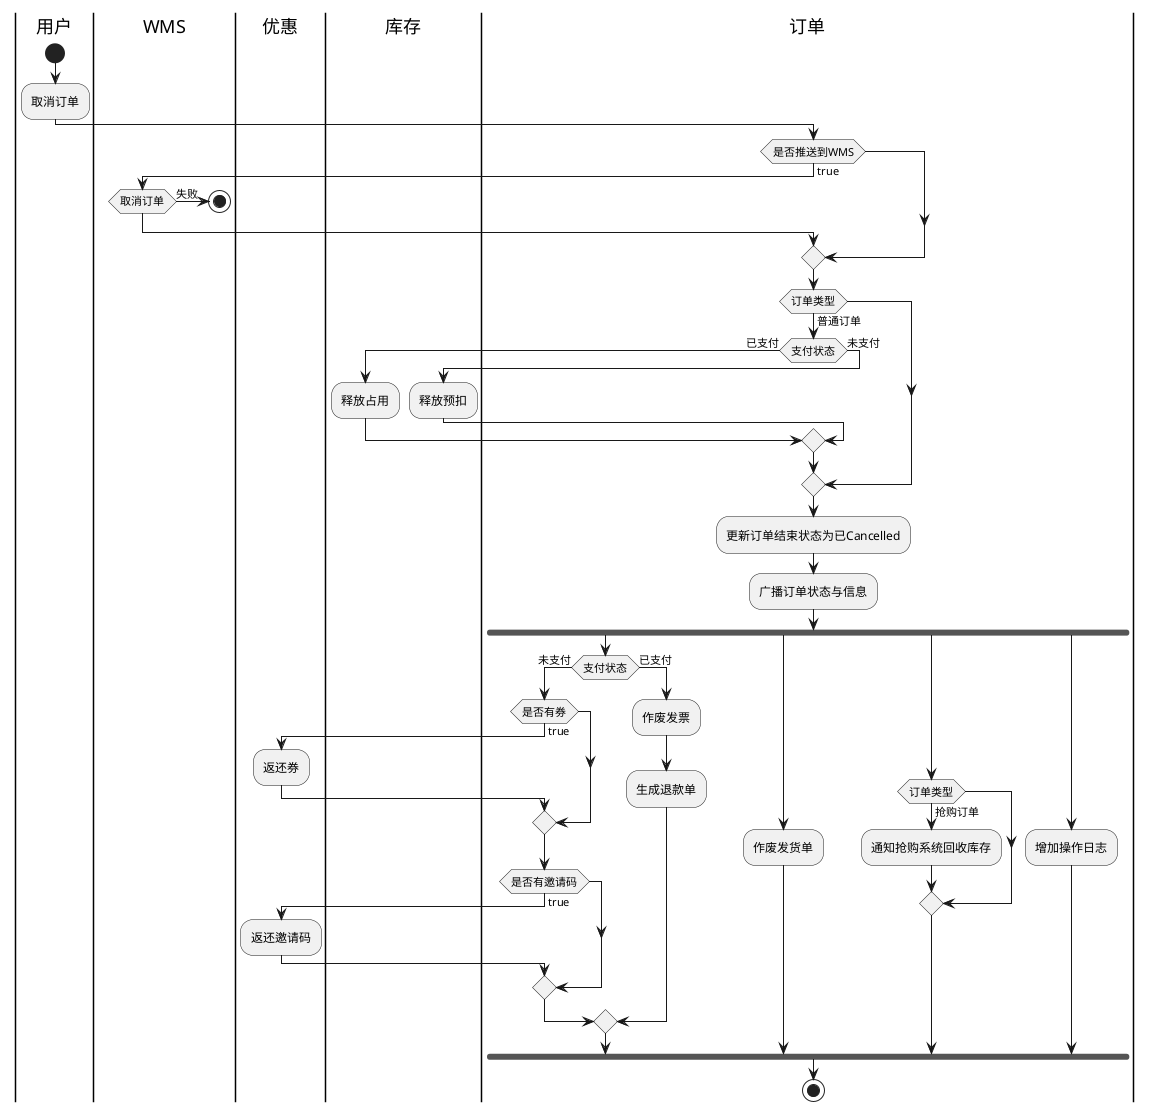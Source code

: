 @startuml

|用户|
start
:取消订单;

|WMS|
|优惠|
|库存|
|订单|
|库存|
|订单|
if(是否推送到WMS) then(true)
    |WMS|
    if(取消订单)then(失败)
        stop
    endif
endif

|订单|

if(订单类型) then(普通订单)
    if (支付状态) then (已支付)
        |库存|
        :释放占用;
    else (未支付)
        |库存|
        :释放预扣;
    endif
endif

|订单|
:更新订单结束状态为已Cancelled;
:广播订单状态与信息;
fork

if(支付状态) then (未支付)
    |订单|
    if(是否有券) then (true)
        |优惠|
        :返还券;
    endif
    |订单|
     if (是否有邀请码) then (true)
        |优惠|
        :返还邀请码;
     endif
else (已支付)
    |订单|
    :作废发票;
    :生成退款单;
endif

fork again
|订单|
:作废发货单;
fork again
if(订单类型) then(抢购订单)
  :通知抢购系统回收库存;
endif

fork again
:增加操作日志;
fork end
stop

@enduml

